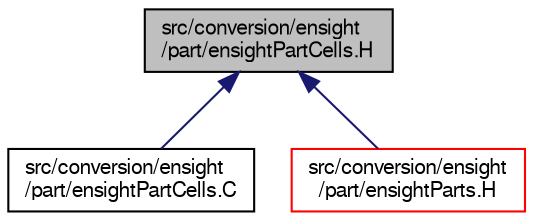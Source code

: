 digraph "src/conversion/ensight/part/ensightPartCells.H"
{
  bgcolor="transparent";
  edge [fontname="FreeSans",fontsize="10",labelfontname="FreeSans",labelfontsize="10"];
  node [fontname="FreeSans",fontsize="10",shape=record];
  Node226 [label="src/conversion/ensight\l/part/ensightPartCells.H",height=0.2,width=0.4,color="black", fillcolor="grey75", style="filled", fontcolor="black"];
  Node226 -> Node227 [dir="back",color="midnightblue",fontsize="10",style="solid",fontname="FreeSans"];
  Node227 [label="src/conversion/ensight\l/part/ensightPartCells.C",height=0.2,width=0.4,color="black",URL="$a00155.html"];
  Node226 -> Node228 [dir="back",color="midnightblue",fontsize="10",style="solid",fontname="FreeSans"];
  Node228 [label="src/conversion/ensight\l/part/ensightParts.H",height=0.2,width=0.4,color="red",URL="$a00173.html"];
}
